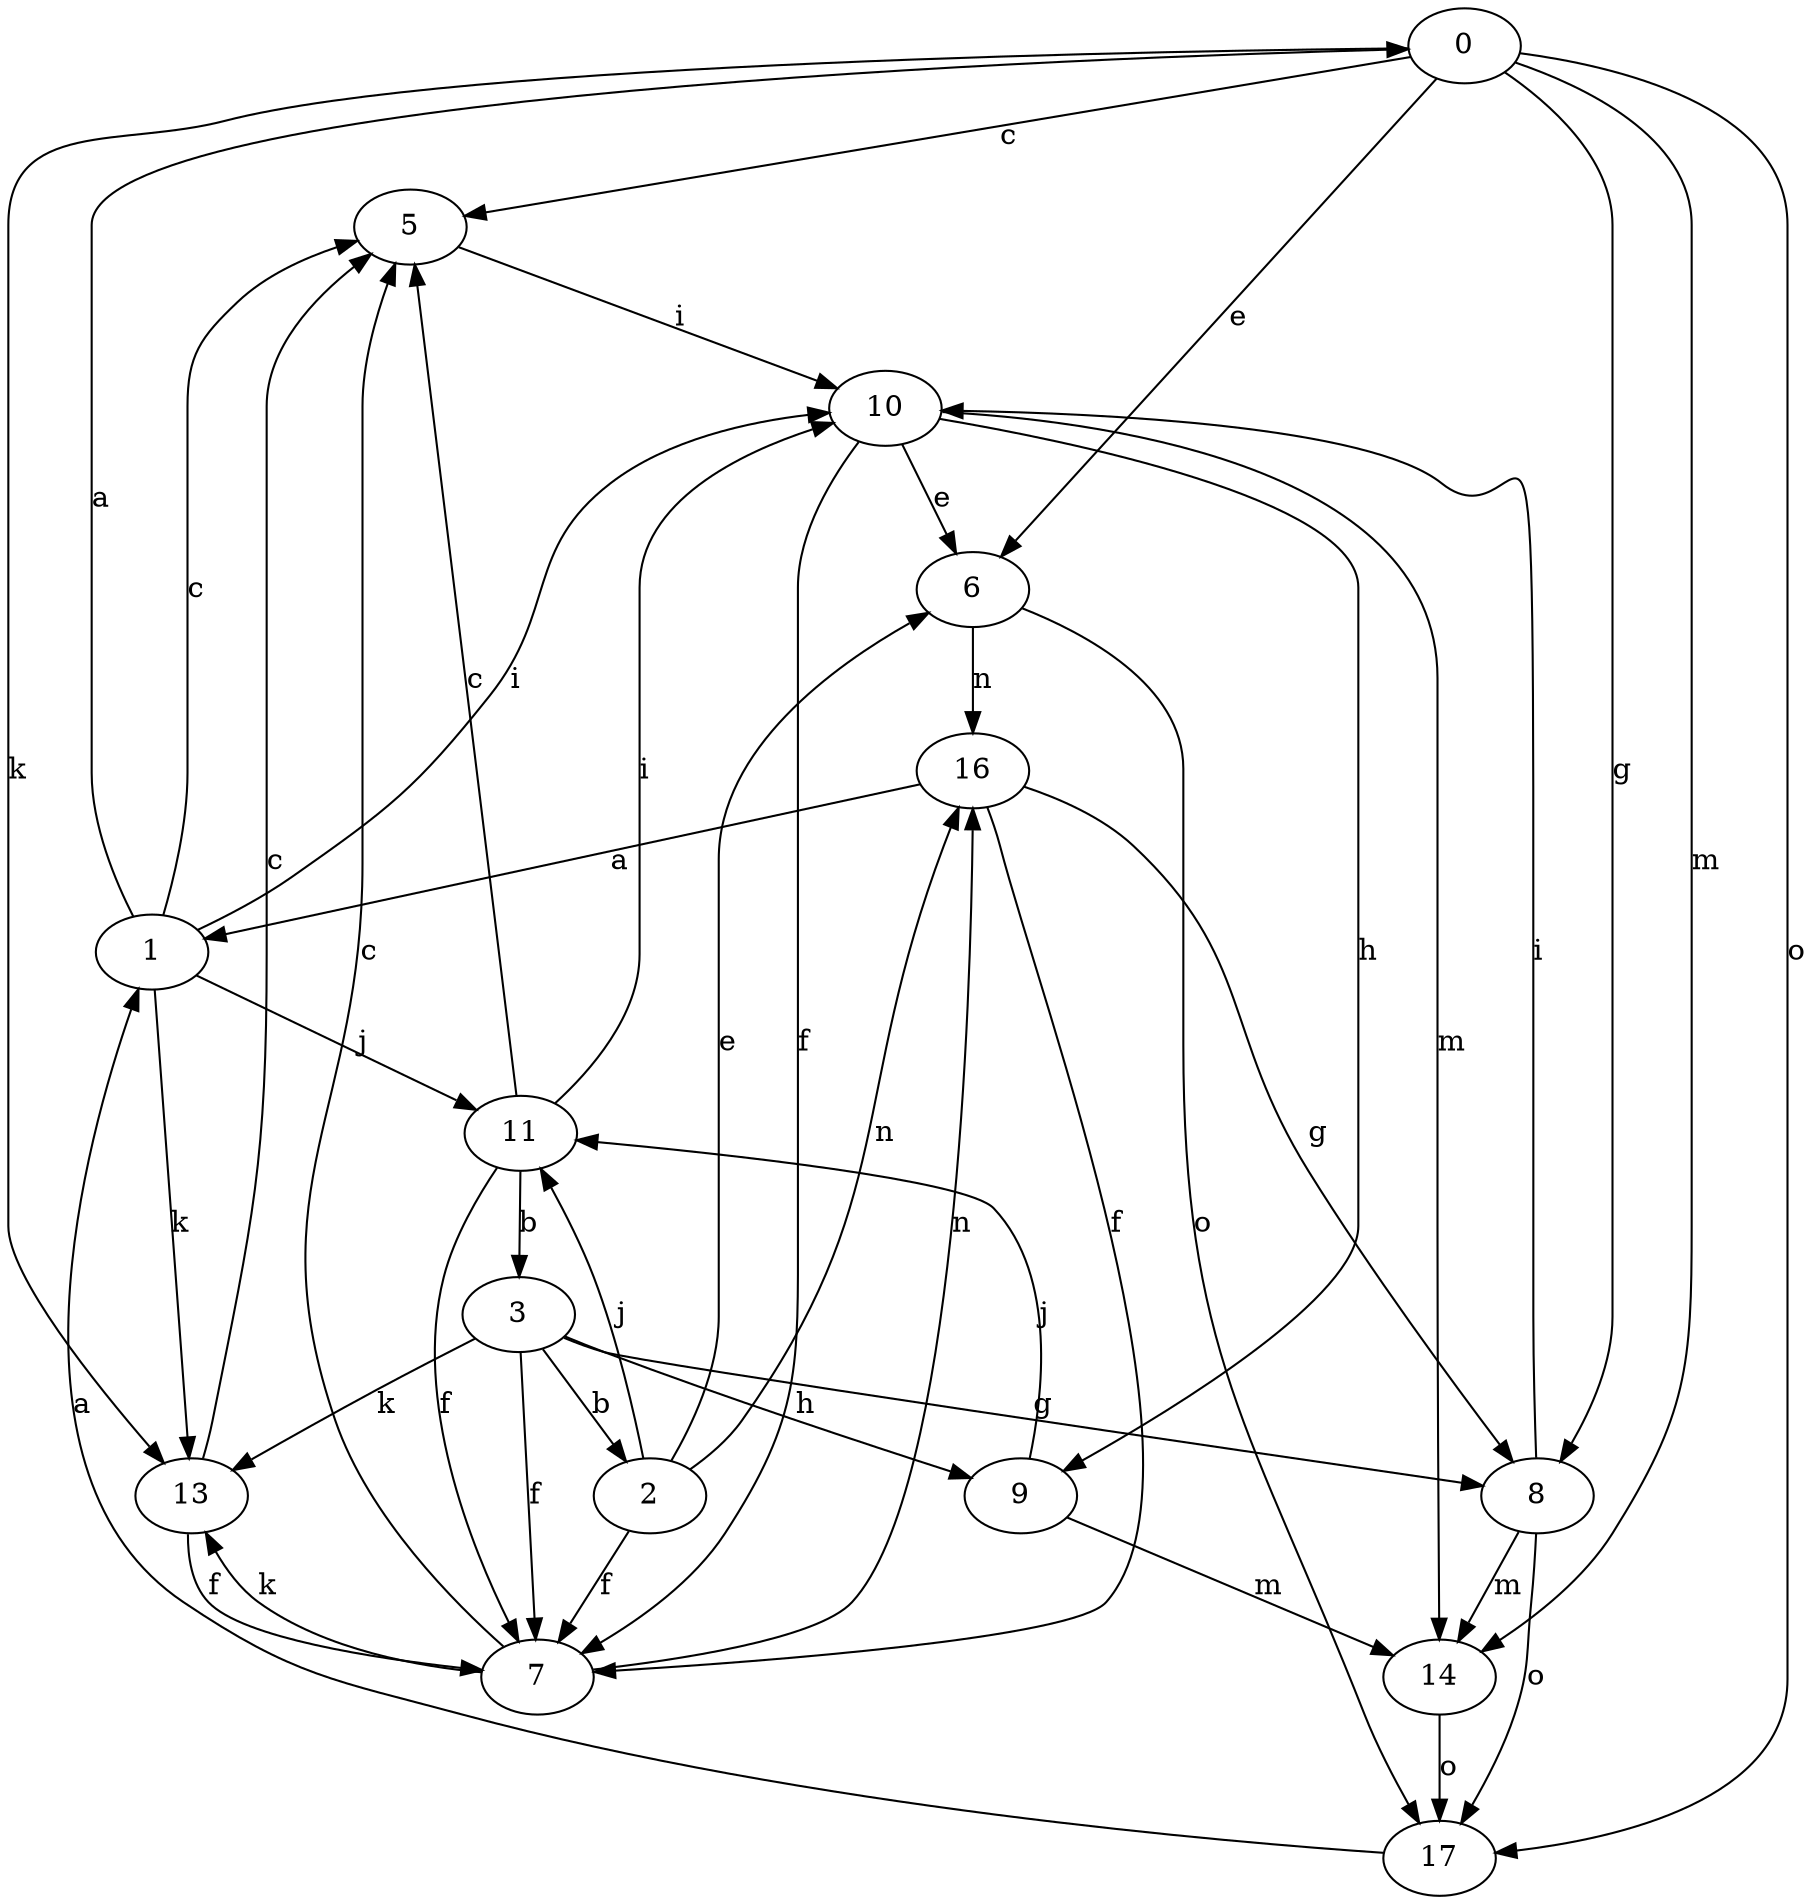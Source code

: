 strict digraph  {
0;
1;
2;
3;
5;
6;
7;
8;
9;
10;
11;
13;
14;
16;
17;
0 -> 5  [label=c];
0 -> 6  [label=e];
0 -> 8  [label=g];
0 -> 13  [label=k];
0 -> 14  [label=m];
0 -> 17  [label=o];
1 -> 0  [label=a];
1 -> 5  [label=c];
1 -> 10  [label=i];
1 -> 11  [label=j];
1 -> 13  [label=k];
2 -> 6  [label=e];
2 -> 7  [label=f];
2 -> 11  [label=j];
2 -> 16  [label=n];
3 -> 2  [label=b];
3 -> 7  [label=f];
3 -> 8  [label=g];
3 -> 9  [label=h];
3 -> 13  [label=k];
5 -> 10  [label=i];
6 -> 16  [label=n];
6 -> 17  [label=o];
7 -> 5  [label=c];
7 -> 13  [label=k];
7 -> 16  [label=n];
8 -> 10  [label=i];
8 -> 14  [label=m];
8 -> 17  [label=o];
9 -> 11  [label=j];
9 -> 14  [label=m];
10 -> 6  [label=e];
10 -> 7  [label=f];
10 -> 9  [label=h];
10 -> 14  [label=m];
11 -> 3  [label=b];
11 -> 5  [label=c];
11 -> 7  [label=f];
11 -> 10  [label=i];
13 -> 5  [label=c];
13 -> 7  [label=f];
14 -> 17  [label=o];
16 -> 1  [label=a];
16 -> 7  [label=f];
16 -> 8  [label=g];
17 -> 1  [label=a];
}
